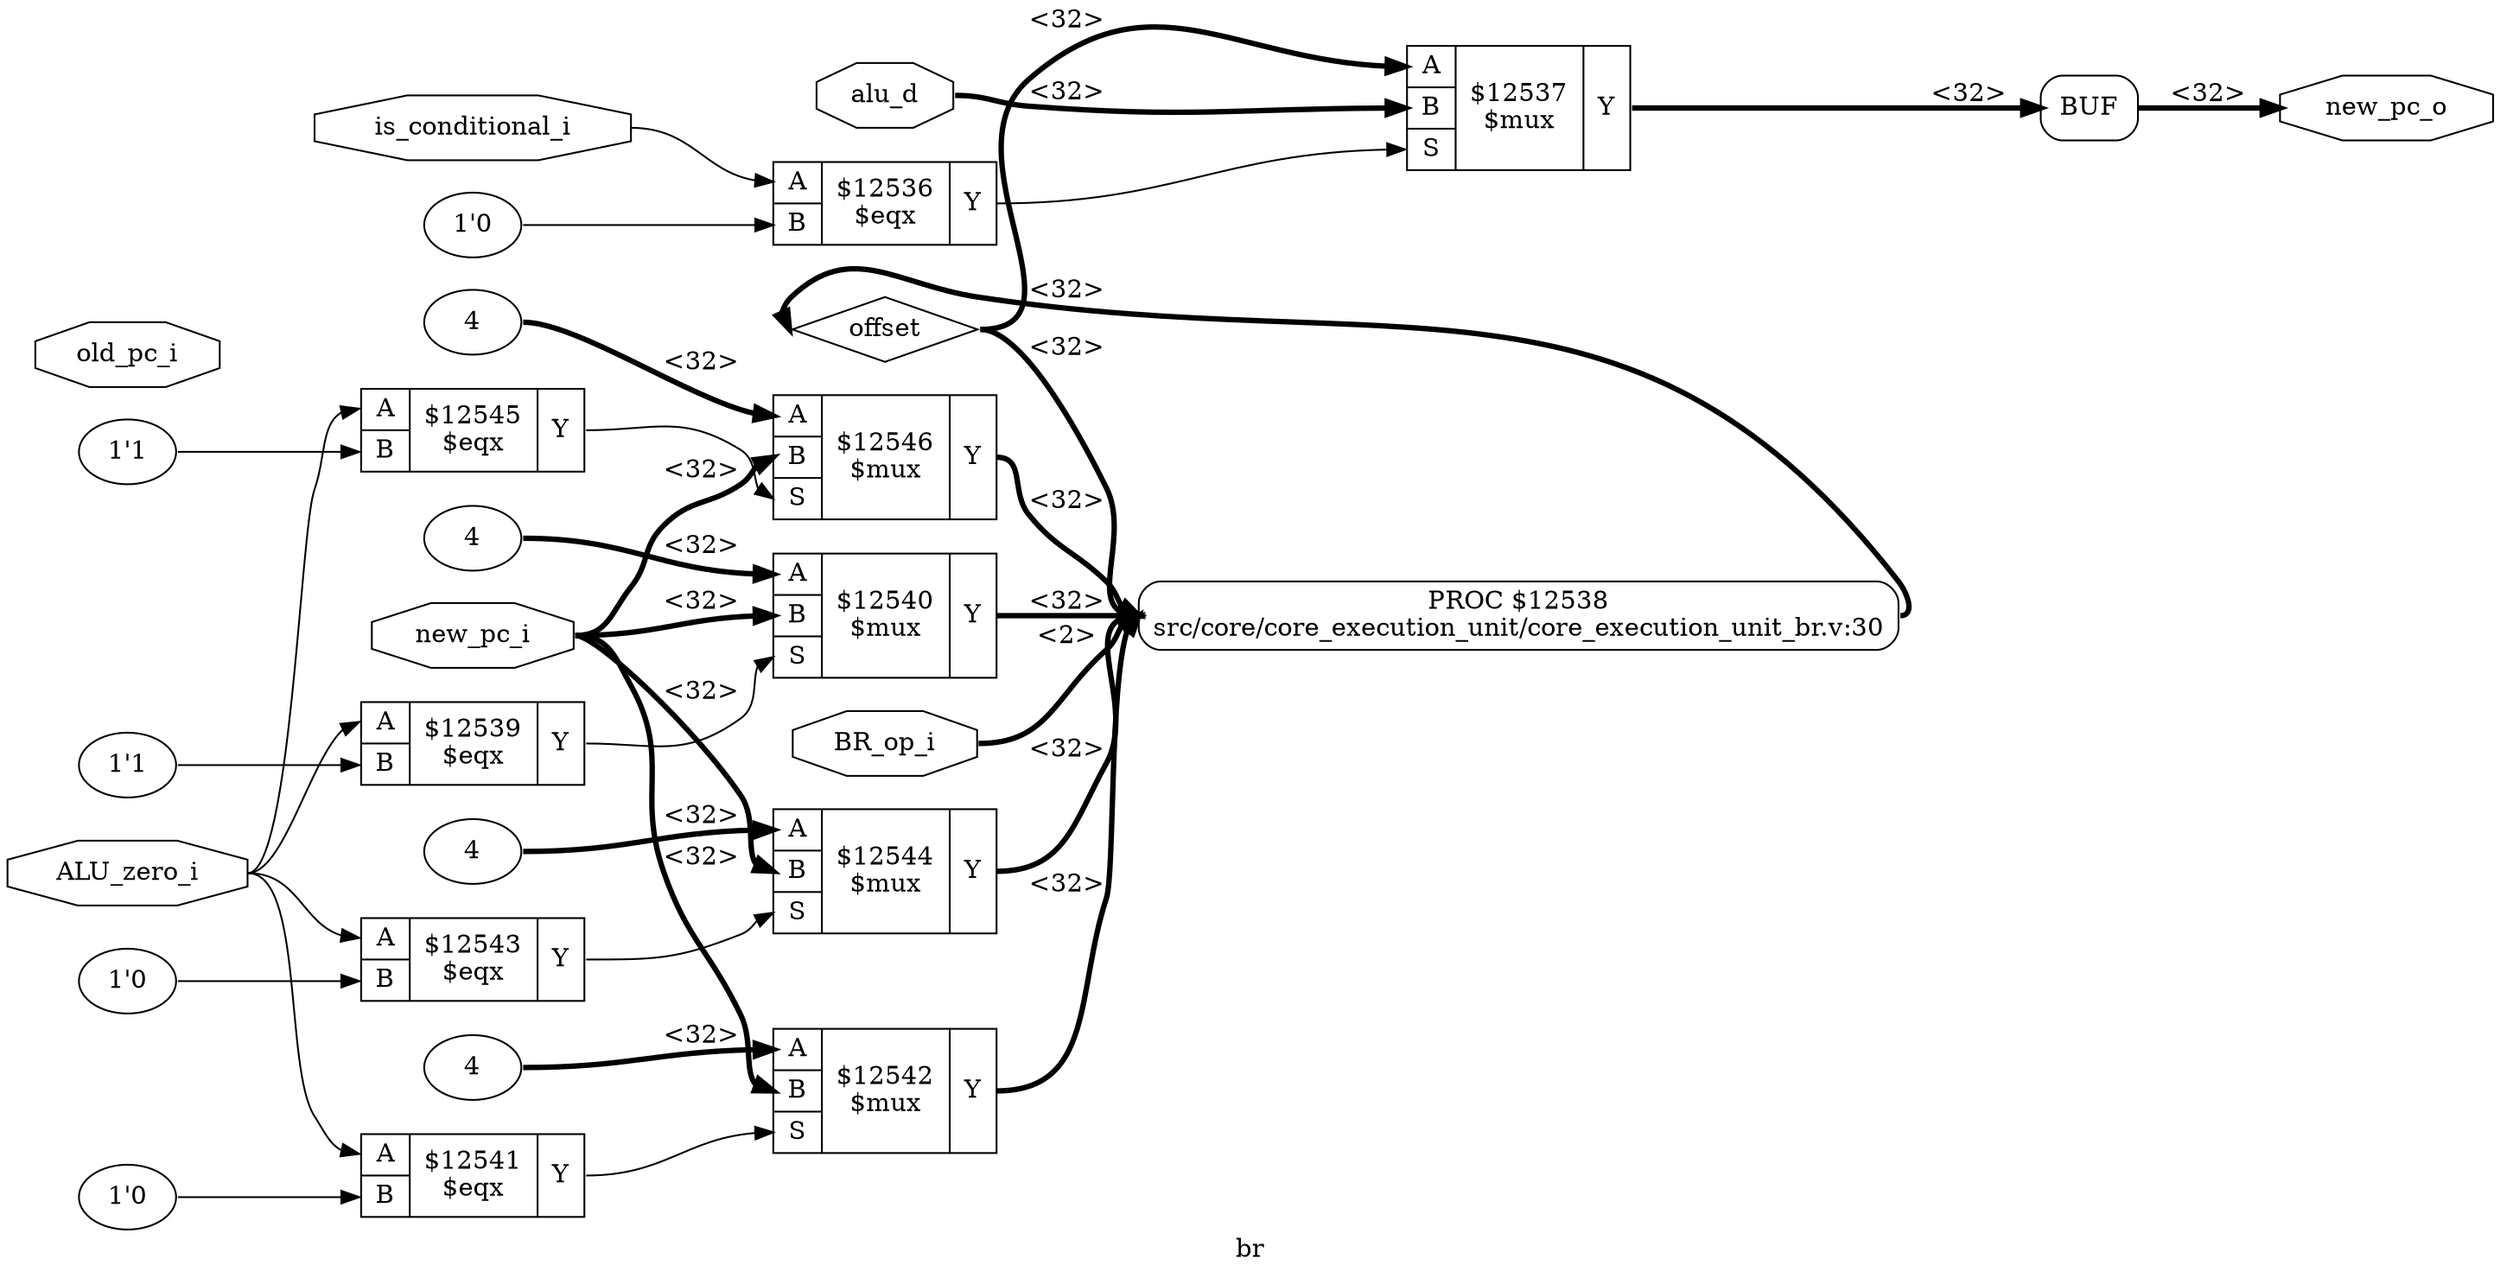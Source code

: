 digraph "br" {
label="br";
rankdir="LR";
remincross=true;
n13 [ shape=diamond, label="offset", color="black", fontcolor="black" ];
n14 [ shape=octagon, label="ALU_zero_i", color="black", fontcolor="black" ];
n15 [ shape=octagon, label="is_conditional_i", color="black", fontcolor="black" ];
n16 [ shape=octagon, label="new_pc_i", color="black", fontcolor="black" ];
n17 [ shape=octagon, label="new_pc_o", color="black", fontcolor="black" ];
n18 [ shape=octagon, label="old_pc_i", color="black", fontcolor="black" ];
n19 [ shape=octagon, label="alu_d", color="black", fontcolor="black" ];
n20 [ shape=octagon, label="BR_op_i", color="black", fontcolor="black" ];
v0 [ label="4" ];
c25 [ shape=record, label="{{<p21> A|<p22> B|<p23> S}|$12546\n$mux|{<p24> Y}}" ];
v1 [ label="1'1" ];
c26 [ shape=record, label="{{<p21> A|<p22> B}|$12545\n$eqx|{<p24> Y}}" ];
v2 [ label="4" ];
c27 [ shape=record, label="{{<p21> A|<p22> B|<p23> S}|$12544\n$mux|{<p24> Y}}" ];
v3 [ label="1'0" ];
c28 [ shape=record, label="{{<p21> A|<p22> B}|$12543\n$eqx|{<p24> Y}}" ];
v4 [ label="4" ];
c29 [ shape=record, label="{{<p21> A|<p22> B|<p23> S}|$12542\n$mux|{<p24> Y}}" ];
v5 [ label="1'0" ];
c30 [ shape=record, label="{{<p21> A|<p22> B}|$12541\n$eqx|{<p24> Y}}" ];
v6 [ label="4" ];
c31 [ shape=record, label="{{<p21> A|<p22> B|<p23> S}|$12540\n$mux|{<p24> Y}}" ];
v7 [ label="1'1" ];
c32 [ shape=record, label="{{<p21> A|<p22> B}|$12539\n$eqx|{<p24> Y}}" ];
c33 [ shape=record, label="{{<p21> A|<p22> B|<p23> S}|$12537\n$mux|{<p24> Y}}" ];
v8 [ label="1'0" ];
c34 [ shape=record, label="{{<p21> A|<p22> B}|$12536\n$eqx|{<p24> Y}}" ];
p9 [shape=box, style=rounded, label="PROC $12538\nsrc/core/core_execution_unit/core_execution_unit_br.v:30"];
x10 [shape=box, style=rounded, label="BUF"];
c25:p24:e -> p9:w [color="black", style="setlinewidth(3)", label="<32>"];
c33:p24:e -> x10:w:w [color="black", style="setlinewidth(3)", label="<32>"];
c34:p24:e -> c33:p23:w [color="black", label=""];
p9:e -> n13:w [color="black", style="setlinewidth(3)", label="<32>"];
n13:e -> c33:p21:w [color="black", style="setlinewidth(3)", label="<32>"];
n13:e -> p9:w [color="black", style="setlinewidth(3)", label="<32>"];
n14:e -> c26:p21:w [color="black", label=""];
n14:e -> c28:p21:w [color="black", label=""];
n14:e -> c30:p21:w [color="black", label=""];
n14:e -> c32:p21:w [color="black", label=""];
n15:e -> c34:p21:w [color="black", label=""];
n16:e -> c25:p22:w [color="black", style="setlinewidth(3)", label="<32>"];
n16:e -> c27:p22:w [color="black", style="setlinewidth(3)", label="<32>"];
n16:e -> c29:p22:w [color="black", style="setlinewidth(3)", label="<32>"];
n16:e -> c31:p22:w [color="black", style="setlinewidth(3)", label="<32>"];
x10:e:e -> n17:w [color="black", style="setlinewidth(3)", label="<32>"];
n19:e -> c33:p22:w [color="black", style="setlinewidth(3)", label="<32>"];
c26:p24:e -> c25:p23:w [color="black", label=""];
n20:e -> p9:w [color="black", style="setlinewidth(3)", label="<2>"];
c27:p24:e -> p9:w [color="black", style="setlinewidth(3)", label="<32>"];
c28:p24:e -> c27:p23:w [color="black", label=""];
c29:p24:e -> p9:w [color="black", style="setlinewidth(3)", label="<32>"];
c30:p24:e -> c29:p23:w [color="black", label=""];
c31:p24:e -> p9:w [color="black", style="setlinewidth(3)", label="<32>"];
c32:p24:e -> c31:p23:w [color="black", label=""];
v0:e -> c25:p21:w [color="black", style="setlinewidth(3)", label="<32>"];
v1:e -> c26:p22:w [color="black", label=""];
v2:e -> c27:p21:w [color="black", style="setlinewidth(3)", label="<32>"];
v3:e -> c28:p22:w [color="black", label=""];
v4:e -> c29:p21:w [color="black", style="setlinewidth(3)", label="<32>"];
v5:e -> c30:p22:w [color="black", label=""];
v6:e -> c31:p21:w [color="black", style="setlinewidth(3)", label="<32>"];
v7:e -> c32:p22:w [color="black", label=""];
v8:e -> c34:p22:w [color="black", label=""];
}
